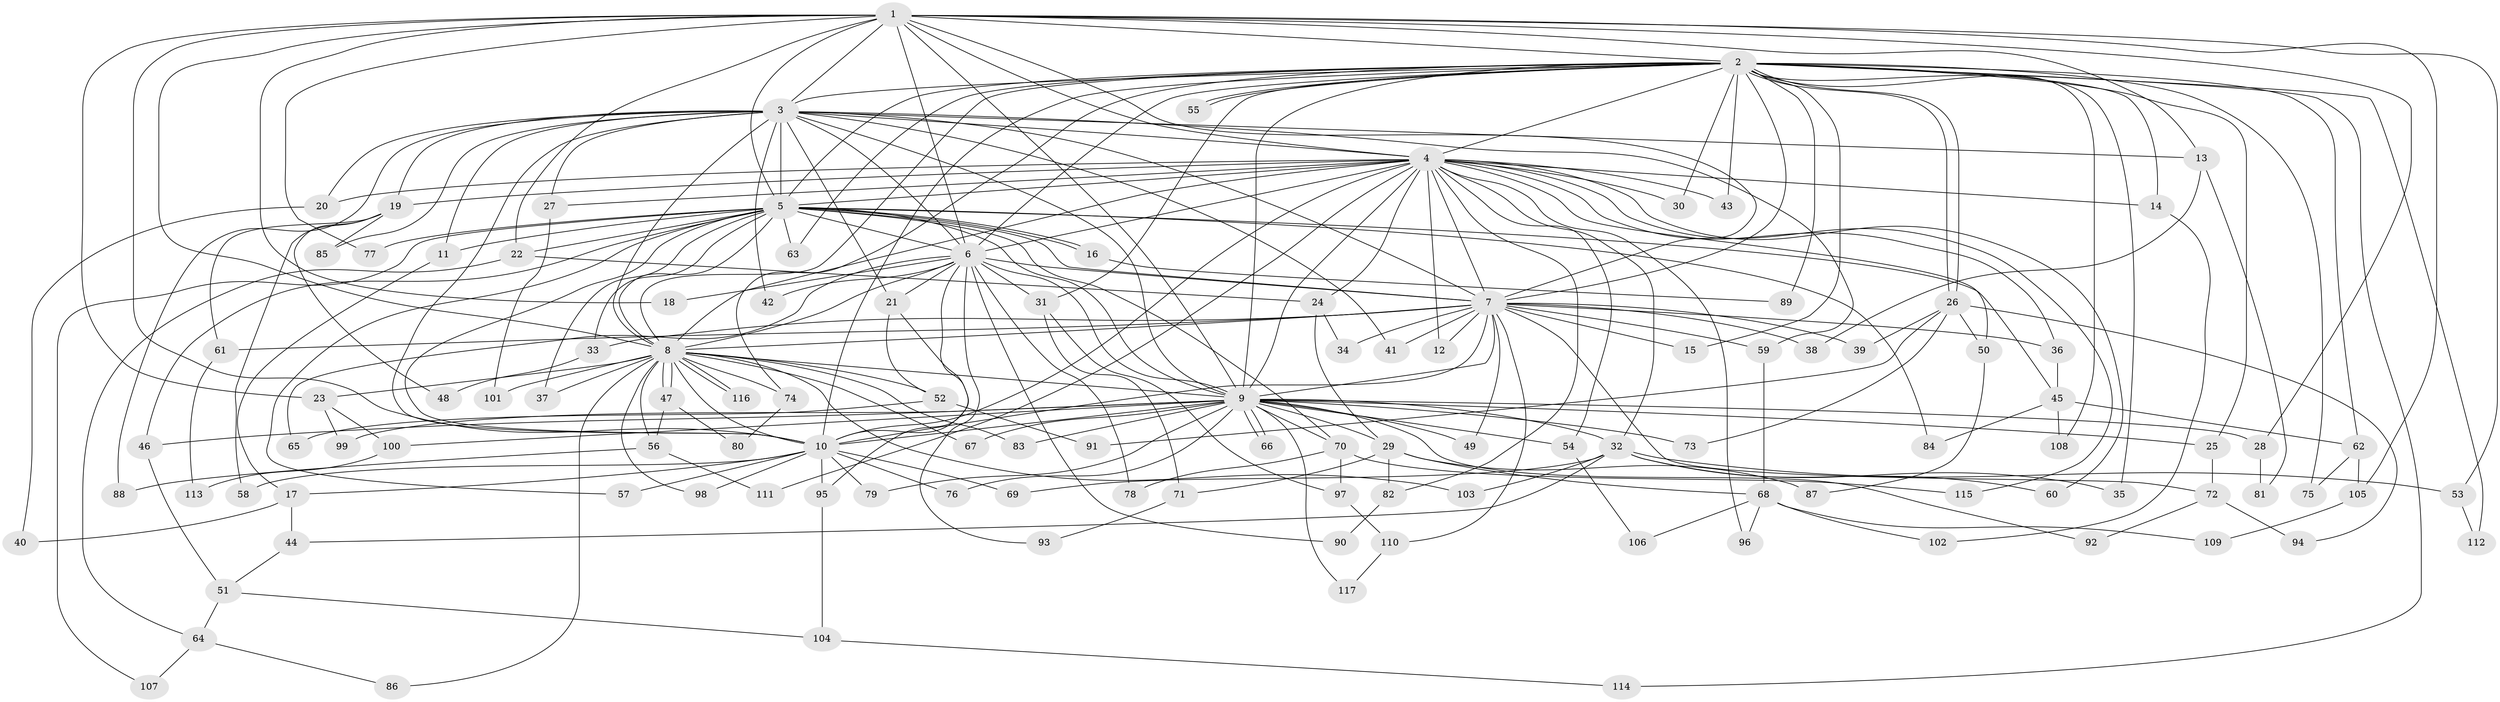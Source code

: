 // Generated by graph-tools (version 1.1) at 2025/11/02/27/25 16:11:03]
// undirected, 117 vertices, 259 edges
graph export_dot {
graph [start="1"]
  node [color=gray90,style=filled];
  1;
  2;
  3;
  4;
  5;
  6;
  7;
  8;
  9;
  10;
  11;
  12;
  13;
  14;
  15;
  16;
  17;
  18;
  19;
  20;
  21;
  22;
  23;
  24;
  25;
  26;
  27;
  28;
  29;
  30;
  31;
  32;
  33;
  34;
  35;
  36;
  37;
  38;
  39;
  40;
  41;
  42;
  43;
  44;
  45;
  46;
  47;
  48;
  49;
  50;
  51;
  52;
  53;
  54;
  55;
  56;
  57;
  58;
  59;
  60;
  61;
  62;
  63;
  64;
  65;
  66;
  67;
  68;
  69;
  70;
  71;
  72;
  73;
  74;
  75;
  76;
  77;
  78;
  79;
  80;
  81;
  82;
  83;
  84;
  85;
  86;
  87;
  88;
  89;
  90;
  91;
  92;
  93;
  94;
  95;
  96;
  97;
  98;
  99;
  100;
  101;
  102;
  103;
  104;
  105;
  106;
  107;
  108;
  109;
  110;
  111;
  112;
  113;
  114;
  115;
  116;
  117;
  1 -- 2;
  1 -- 3;
  1 -- 4;
  1 -- 5;
  1 -- 6;
  1 -- 7;
  1 -- 8;
  1 -- 9;
  1 -- 10;
  1 -- 13;
  1 -- 18;
  1 -- 22;
  1 -- 23;
  1 -- 28;
  1 -- 53;
  1 -- 77;
  1 -- 105;
  2 -- 3;
  2 -- 4;
  2 -- 5;
  2 -- 6;
  2 -- 7;
  2 -- 8;
  2 -- 9;
  2 -- 10;
  2 -- 14;
  2 -- 15;
  2 -- 25;
  2 -- 26;
  2 -- 26;
  2 -- 30;
  2 -- 31;
  2 -- 35;
  2 -- 43;
  2 -- 55;
  2 -- 55;
  2 -- 62;
  2 -- 63;
  2 -- 74;
  2 -- 75;
  2 -- 89;
  2 -- 108;
  2 -- 112;
  2 -- 114;
  3 -- 4;
  3 -- 5;
  3 -- 6;
  3 -- 7;
  3 -- 8;
  3 -- 9;
  3 -- 10;
  3 -- 11;
  3 -- 13;
  3 -- 19;
  3 -- 20;
  3 -- 21;
  3 -- 27;
  3 -- 41;
  3 -- 42;
  3 -- 59;
  3 -- 85;
  3 -- 88;
  4 -- 5;
  4 -- 6;
  4 -- 7;
  4 -- 8;
  4 -- 9;
  4 -- 10;
  4 -- 12;
  4 -- 14;
  4 -- 19;
  4 -- 20;
  4 -- 24;
  4 -- 27;
  4 -- 30;
  4 -- 32;
  4 -- 36;
  4 -- 43;
  4 -- 50;
  4 -- 54;
  4 -- 60;
  4 -- 82;
  4 -- 96;
  4 -- 111;
  4 -- 115;
  5 -- 6;
  5 -- 7;
  5 -- 8;
  5 -- 9;
  5 -- 10;
  5 -- 11;
  5 -- 16;
  5 -- 16;
  5 -- 22;
  5 -- 33;
  5 -- 37;
  5 -- 45;
  5 -- 46;
  5 -- 57;
  5 -- 63;
  5 -- 70;
  5 -- 77;
  5 -- 84;
  5 -- 107;
  6 -- 7;
  6 -- 8;
  6 -- 9;
  6 -- 10;
  6 -- 18;
  6 -- 21;
  6 -- 31;
  6 -- 42;
  6 -- 65;
  6 -- 78;
  6 -- 90;
  6 -- 93;
  7 -- 8;
  7 -- 9;
  7 -- 10;
  7 -- 12;
  7 -- 15;
  7 -- 33;
  7 -- 34;
  7 -- 36;
  7 -- 38;
  7 -- 39;
  7 -- 41;
  7 -- 49;
  7 -- 59;
  7 -- 61;
  7 -- 72;
  7 -- 110;
  8 -- 9;
  8 -- 10;
  8 -- 23;
  8 -- 37;
  8 -- 47;
  8 -- 47;
  8 -- 52;
  8 -- 56;
  8 -- 67;
  8 -- 74;
  8 -- 83;
  8 -- 86;
  8 -- 98;
  8 -- 101;
  8 -- 103;
  8 -- 116;
  8 -- 116;
  9 -- 10;
  9 -- 25;
  9 -- 28;
  9 -- 29;
  9 -- 32;
  9 -- 46;
  9 -- 49;
  9 -- 54;
  9 -- 66;
  9 -- 66;
  9 -- 67;
  9 -- 70;
  9 -- 73;
  9 -- 76;
  9 -- 79;
  9 -- 83;
  9 -- 92;
  9 -- 99;
  9 -- 100;
  9 -- 117;
  10 -- 17;
  10 -- 57;
  10 -- 58;
  10 -- 69;
  10 -- 76;
  10 -- 79;
  10 -- 95;
  10 -- 98;
  11 -- 17;
  13 -- 38;
  13 -- 81;
  14 -- 102;
  16 -- 89;
  17 -- 40;
  17 -- 44;
  19 -- 48;
  19 -- 58;
  19 -- 61;
  19 -- 85;
  20 -- 40;
  21 -- 52;
  21 -- 95;
  22 -- 24;
  22 -- 64;
  23 -- 99;
  23 -- 100;
  24 -- 29;
  24 -- 34;
  25 -- 72;
  26 -- 39;
  26 -- 50;
  26 -- 73;
  26 -- 91;
  26 -- 94;
  27 -- 101;
  28 -- 81;
  29 -- 68;
  29 -- 71;
  29 -- 82;
  29 -- 87;
  31 -- 71;
  31 -- 97;
  32 -- 35;
  32 -- 44;
  32 -- 53;
  32 -- 60;
  32 -- 69;
  32 -- 103;
  33 -- 48;
  36 -- 45;
  44 -- 51;
  45 -- 62;
  45 -- 84;
  45 -- 108;
  46 -- 51;
  47 -- 56;
  47 -- 80;
  50 -- 87;
  51 -- 64;
  51 -- 104;
  52 -- 65;
  52 -- 91;
  53 -- 112;
  54 -- 106;
  56 -- 88;
  56 -- 111;
  59 -- 68;
  61 -- 113;
  62 -- 75;
  62 -- 105;
  64 -- 86;
  64 -- 107;
  68 -- 96;
  68 -- 102;
  68 -- 106;
  68 -- 109;
  70 -- 78;
  70 -- 97;
  70 -- 115;
  71 -- 93;
  72 -- 92;
  72 -- 94;
  74 -- 80;
  82 -- 90;
  95 -- 104;
  97 -- 110;
  100 -- 113;
  104 -- 114;
  105 -- 109;
  110 -- 117;
}
